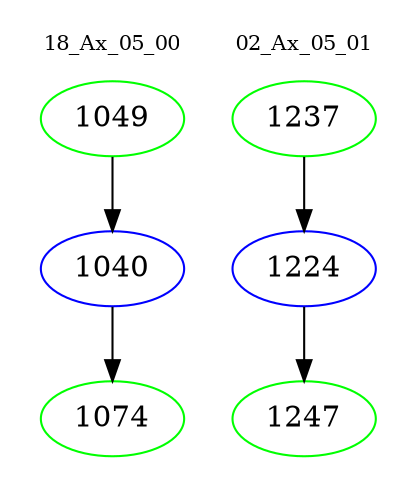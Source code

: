 digraph{
subgraph cluster_0 {
color = white
label = "18_Ax_05_00";
fontsize=10;
T0_1049 [label="1049", color="green"]
T0_1049 -> T0_1040 [color="black"]
T0_1040 [label="1040", color="blue"]
T0_1040 -> T0_1074 [color="black"]
T0_1074 [label="1074", color="green"]
}
subgraph cluster_1 {
color = white
label = "02_Ax_05_01";
fontsize=10;
T1_1237 [label="1237", color="green"]
T1_1237 -> T1_1224 [color="black"]
T1_1224 [label="1224", color="blue"]
T1_1224 -> T1_1247 [color="black"]
T1_1247 [label="1247", color="green"]
}
}
